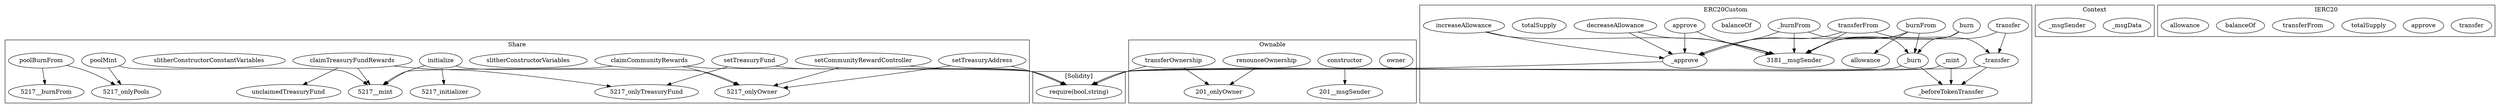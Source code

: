 strict digraph {
subgraph cluster_5217_Share {
label = "Share"
"5217_initialize" [label="initialize"]
"5217_setTreasuryFund" [label="setTreasuryFund"]
"5217_setCommunityRewardController" [label="setCommunityRewardController"]
"5217_poolMint" [label="poolMint"]
"5217_unclaimedTreasuryFund" [label="unclaimedTreasuryFund"]
"5217_slitherConstructorVariables" [label="slitherConstructorVariables"]
"5217_poolBurnFrom" [label="poolBurnFrom"]
"5217_setTreasuryAddress" [label="setTreasuryAddress"]
"5217_slitherConstructorConstantVariables" [label="slitherConstructorConstantVariables"]
"5217_claimCommunityRewards" [label="claimCommunityRewards"]
"5217_claimTreasuryFundRewards" [label="claimTreasuryFundRewards"]
"5217_poolBurnFrom" -> "5217_onlyPools"
"5217_claimTreasuryFundRewards" -> "5217_onlyTreasuryFund"
"5217_initialize" -> "5217__mint"
"5217_setTreasuryFund" -> "5217_onlyTreasuryFund"
"5217_initialize" -> "5217_initializer"
"5217_claimCommunityRewards" -> "5217__mint"
"5217_poolMint" -> "5217_onlyPools"
"5217_setCommunityRewardController" -> "5217_onlyOwner"
"5217_poolMint" -> "5217__mint"
"5217_claimTreasuryFundRewards" -> "5217_unclaimedTreasuryFund"
"5217_setTreasuryAddress" -> "5217_onlyOwner"
"5217_claimTreasuryFundRewards" -> "5217__mint"
"5217_initialize" -> "5217_onlyOwner"
"5217_poolBurnFrom" -> "5217__burnFrom"
"5217_claimCommunityRewards" -> "5217_onlyOwner"
}subgraph cluster_201_Ownable {
label = "Ownable"
"201_owner" [label="owner"]
"201_constructor" [label="constructor"]
"201_renounceOwnership" [label="renounceOwnership"]
"201_transferOwnership" [label="transferOwnership"]
"201_transferOwnership" -> "201_onlyOwner"
"201_renounceOwnership" -> "201_onlyOwner"
"201_constructor" -> "201__msgSender"
}subgraph cluster_3181_ERC20Custom {
label = "ERC20Custom"
"3181__transfer" [label="_transfer"]
"3181_allowance" [label="allowance"]
"3181_increaseAllowance" [label="increaseAllowance"]
"3181__mint" [label="_mint"]
"3181_decreaseAllowance" [label="decreaseAllowance"]
"3181__burn" [label="_burn"]
"3181_burnFrom" [label="burnFrom"]
"3181__beforeTokenTransfer" [label="_beforeTokenTransfer"]
"3181_transfer" [label="transfer"]
"3181_transferFrom" [label="transferFrom"]
"3181_balanceOf" [label="balanceOf"]
"3181_burn" [label="burn"]
"3181__burnFrom" [label="_burnFrom"]
"3181__approve" [label="_approve"]
"3181_totalSupply" [label="totalSupply"]
"3181_approve" [label="approve"]
"3181_increaseAllowance" -> "3181__approve"
"3181__burnFrom" -> "3181__burn"
"3181_increaseAllowance" -> "3181__msgSender"
"3181_transferFrom" -> "3181__approve"
"3181__burnFrom" -> "3181__msgSender"
"3181_transfer" -> "3181__msgSender"
"3181_burn" -> "3181__burn"
"3181_burn" -> "3181__msgSender"
"3181_burnFrom" -> "3181__burn"
"3181_decreaseAllowance" -> "3181__msgSender"
"3181__mint" -> "3181__beforeTokenTransfer"
"3181_transfer" -> "3181__transfer"
"3181_burnFrom" -> "3181__approve"
"3181_transferFrom" -> "3181__msgSender"
"3181__burnFrom" -> "3181__approve"
"3181_burnFrom" -> "3181_allowance"
"3181_transferFrom" -> "3181__transfer"
"3181__burn" -> "3181__beforeTokenTransfer"
"3181_approve" -> "3181__msgSender"
"3181_decreaseAllowance" -> "3181__approve"
"3181_burnFrom" -> "3181__msgSender"
"3181_approve" -> "3181__approve"
"3181__transfer" -> "3181__beforeTokenTransfer"
}subgraph cluster_1394_Context {
label = "Context"
"1394__msgData" [label="_msgData"]
"1394__msgSender" [label="_msgSender"]
}subgraph cluster_826_IERC20 {
label = "IERC20"
"826_transfer" [label="transfer"]
"826_approve" [label="approve"]
"826_totalSupply" [label="totalSupply"]
"826_transferFrom" [label="transferFrom"]
"826_balanceOf" [label="balanceOf"]
"826_allowance" [label="allowance"]
}subgraph cluster_solidity {
label = "[Solidity]"
"require(bool,string)" 
"3181__transfer" -> "require(bool,string)"
"5217_setTreasuryAddress" -> "require(bool,string)"
"5217_setTreasuryFund" -> "require(bool,string)"
"3181__burn" -> "require(bool,string)"
"5217_setCommunityRewardController" -> "require(bool,string)"
"5217_claimCommunityRewards" -> "require(bool,string)"
"3181__approve" -> "require(bool,string)"
"201_transferOwnership" -> "require(bool,string)"
"3181__mint" -> "require(bool,string)"
}
}